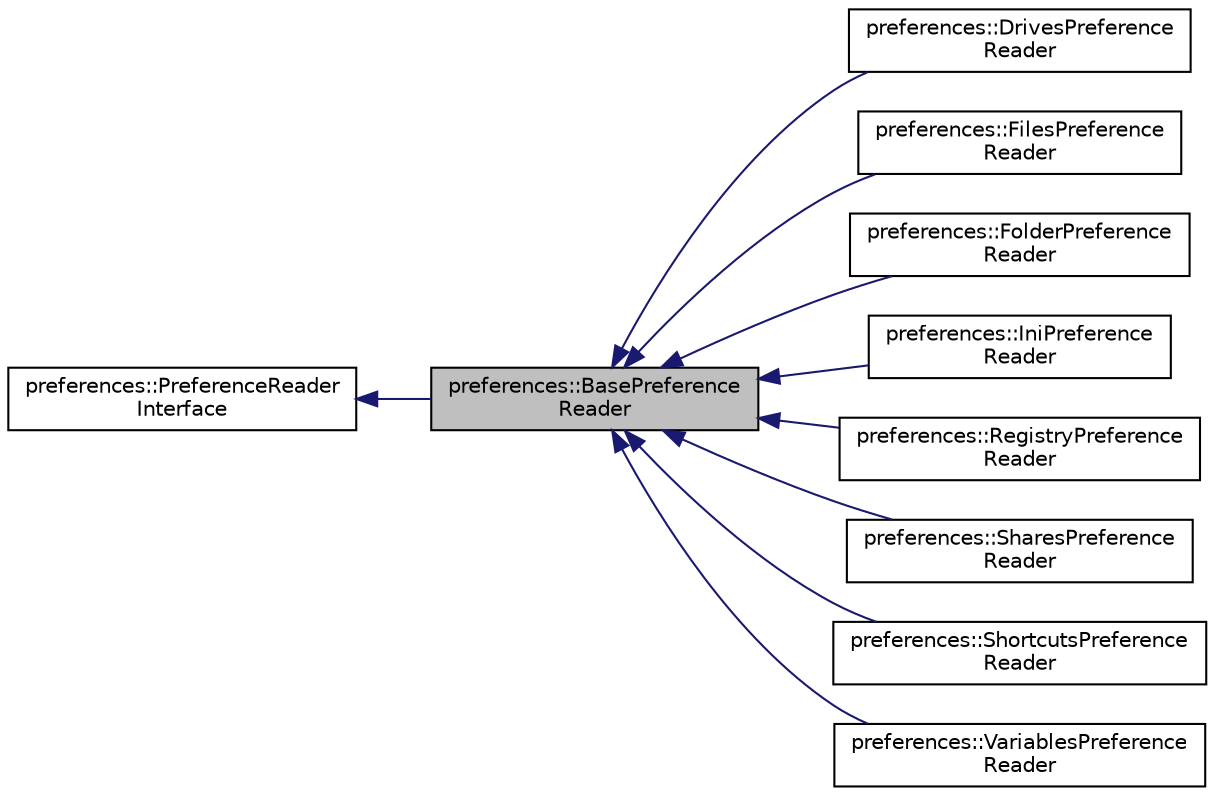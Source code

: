 digraph "preferences::BasePreferenceReader"
{
 // LATEX_PDF_SIZE
  edge [fontname="Helvetica",fontsize="10",labelfontname="Helvetica",labelfontsize="10"];
  node [fontname="Helvetica",fontsize="10",shape=record];
  rankdir="LR";
  Node1 [label="preferences::BasePreference\lReader",height=0.2,width=0.4,color="black", fillcolor="grey75", style="filled", fontcolor="black",tooltip=" "];
  Node2 -> Node1 [dir="back",color="midnightblue",fontsize="10",style="solid",fontname="Helvetica"];
  Node2 [label="preferences::PreferenceReader\lInterface",height=0.2,width=0.4,color="black", fillcolor="white", style="filled",URL="$classpreferences_1_1_preference_reader_interface.html",tooltip=" "];
  Node1 -> Node3 [dir="back",color="midnightblue",fontsize="10",style="solid",fontname="Helvetica"];
  Node3 [label="preferences::DrivesPreference\lReader",height=0.2,width=0.4,color="black", fillcolor="white", style="filled",URL="$classpreferences_1_1_drives_preference_reader.html",tooltip=" "];
  Node1 -> Node4 [dir="back",color="midnightblue",fontsize="10",style="solid",fontname="Helvetica"];
  Node4 [label="preferences::FilesPreference\lReader",height=0.2,width=0.4,color="black", fillcolor="white", style="filled",URL="$classpreferences_1_1_files_preference_reader.html",tooltip=" "];
  Node1 -> Node5 [dir="back",color="midnightblue",fontsize="10",style="solid",fontname="Helvetica"];
  Node5 [label="preferences::FolderPreference\lReader",height=0.2,width=0.4,color="black", fillcolor="white", style="filled",URL="$classpreferences_1_1_folder_preference_reader.html",tooltip=" "];
  Node1 -> Node6 [dir="back",color="midnightblue",fontsize="10",style="solid",fontname="Helvetica"];
  Node6 [label="preferences::IniPreference\lReader",height=0.2,width=0.4,color="black", fillcolor="white", style="filled",URL="$classpreferences_1_1_ini_preference_reader.html",tooltip=" "];
  Node1 -> Node7 [dir="back",color="midnightblue",fontsize="10",style="solid",fontname="Helvetica"];
  Node7 [label="preferences::RegistryPreference\lReader",height=0.2,width=0.4,color="black", fillcolor="white", style="filled",URL="$classpreferences_1_1_registry_preference_reader.html",tooltip=" "];
  Node1 -> Node8 [dir="back",color="midnightblue",fontsize="10",style="solid",fontname="Helvetica"];
  Node8 [label="preferences::SharesPreference\lReader",height=0.2,width=0.4,color="black", fillcolor="white", style="filled",URL="$classpreferences_1_1_shares_preference_reader.html",tooltip=" "];
  Node1 -> Node9 [dir="back",color="midnightblue",fontsize="10",style="solid",fontname="Helvetica"];
  Node9 [label="preferences::ShortcutsPreference\lReader",height=0.2,width=0.4,color="black", fillcolor="white", style="filled",URL="$classpreferences_1_1_shortcuts_preference_reader.html",tooltip=" "];
  Node1 -> Node10 [dir="back",color="midnightblue",fontsize="10",style="solid",fontname="Helvetica"];
  Node10 [label="preferences::VariablesPreference\lReader",height=0.2,width=0.4,color="black", fillcolor="white", style="filled",URL="$classpreferences_1_1_variables_preference_reader.html",tooltip=" "];
}
